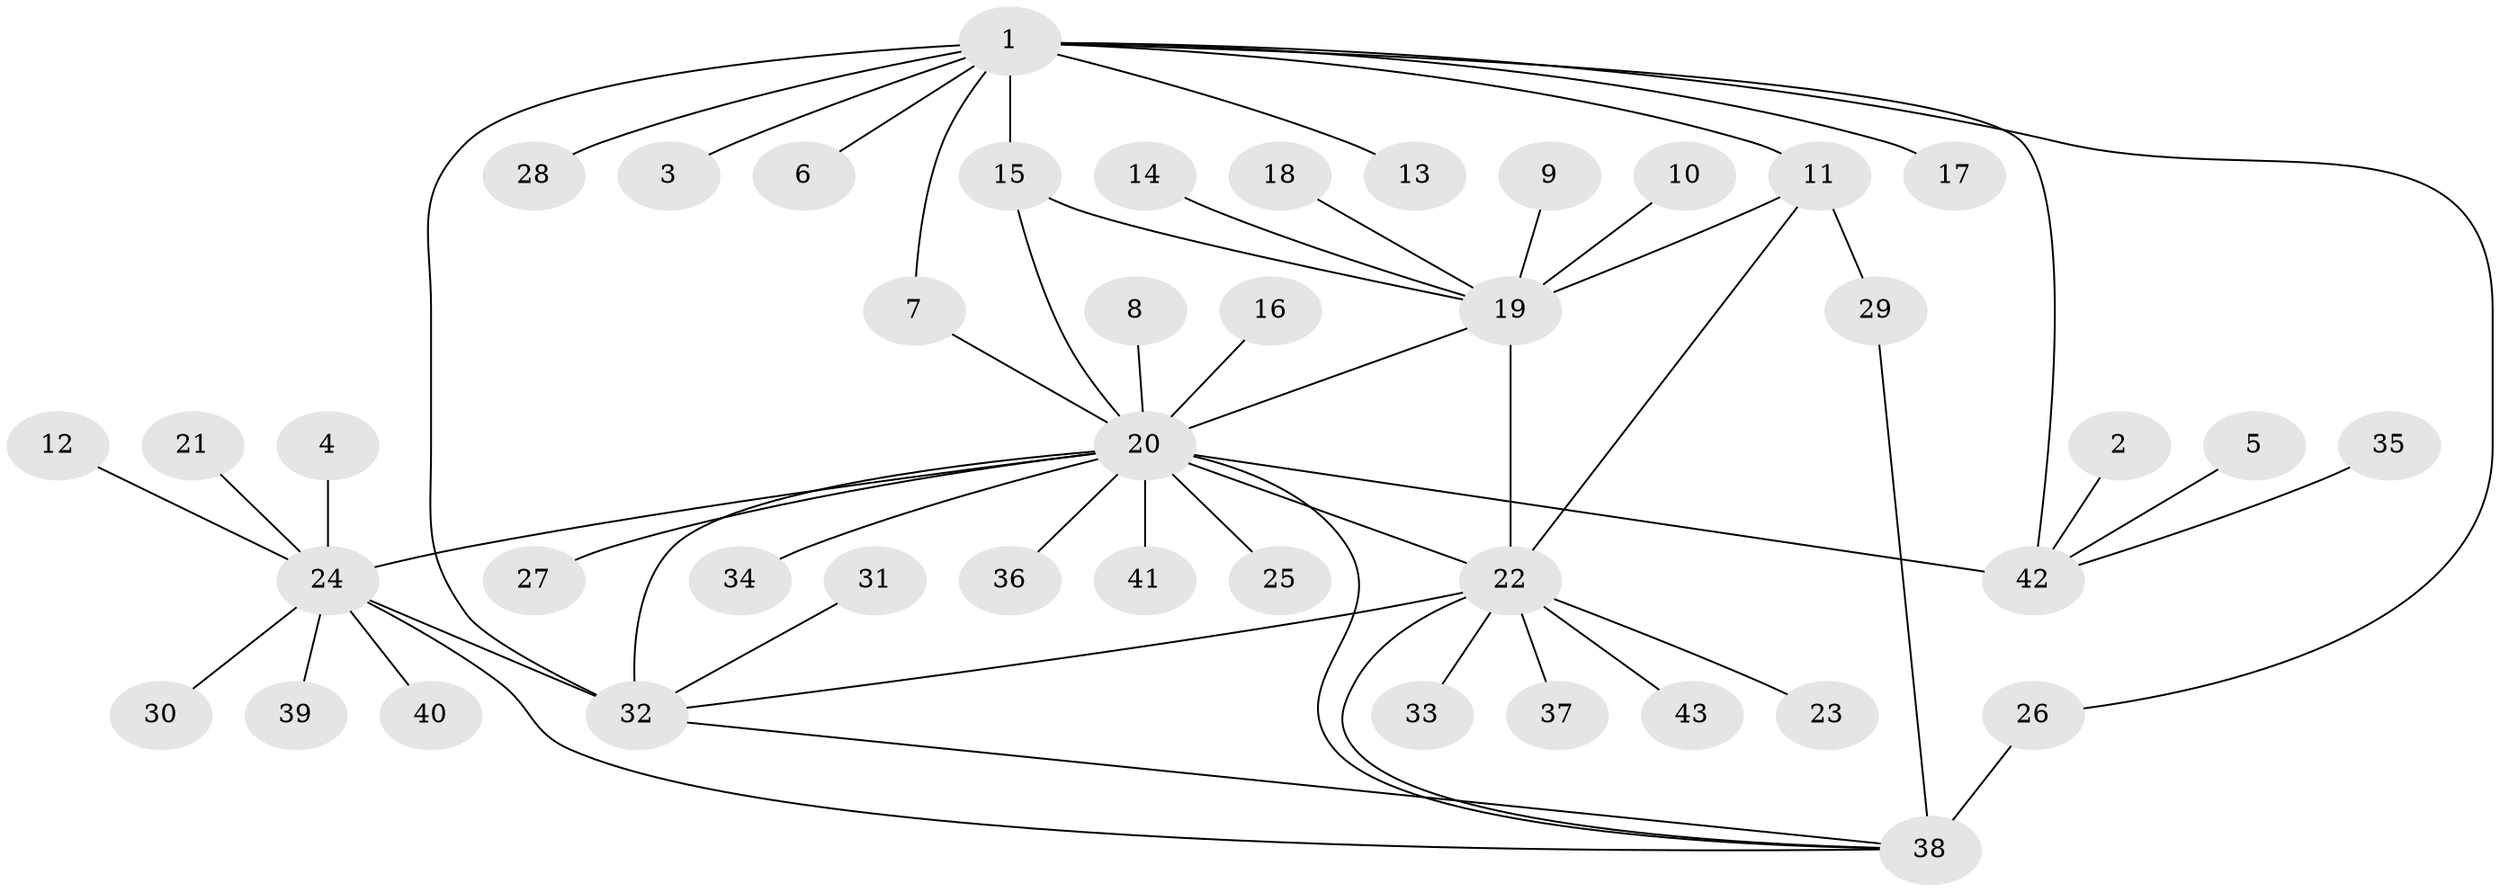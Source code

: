 // original degree distribution, {4: 0.06976744186046512, 8: 0.023255813953488372, 6: 0.05813953488372093, 5: 0.023255813953488372, 7: 0.023255813953488372, 9: 0.023255813953488372, 13: 0.023255813953488372, 3: 0.046511627906976744, 1: 0.5348837209302325, 2: 0.1744186046511628}
// Generated by graph-tools (version 1.1) at 2025/50/03/09/25 03:50:33]
// undirected, 43 vertices, 56 edges
graph export_dot {
graph [start="1"]
  node [color=gray90,style=filled];
  1;
  2;
  3;
  4;
  5;
  6;
  7;
  8;
  9;
  10;
  11;
  12;
  13;
  14;
  15;
  16;
  17;
  18;
  19;
  20;
  21;
  22;
  23;
  24;
  25;
  26;
  27;
  28;
  29;
  30;
  31;
  32;
  33;
  34;
  35;
  36;
  37;
  38;
  39;
  40;
  41;
  42;
  43;
  1 -- 3 [weight=1.0];
  1 -- 6 [weight=1.0];
  1 -- 7 [weight=1.0];
  1 -- 11 [weight=1.0];
  1 -- 13 [weight=1.0];
  1 -- 15 [weight=1.0];
  1 -- 17 [weight=1.0];
  1 -- 26 [weight=1.0];
  1 -- 28 [weight=1.0];
  1 -- 32 [weight=1.0];
  1 -- 42 [weight=1.0];
  2 -- 42 [weight=1.0];
  4 -- 24 [weight=1.0];
  5 -- 42 [weight=1.0];
  7 -- 20 [weight=1.0];
  8 -- 20 [weight=1.0];
  9 -- 19 [weight=1.0];
  10 -- 19 [weight=1.0];
  11 -- 19 [weight=2.0];
  11 -- 22 [weight=1.0];
  11 -- 29 [weight=1.0];
  12 -- 24 [weight=1.0];
  14 -- 19 [weight=1.0];
  15 -- 19 [weight=1.0];
  15 -- 20 [weight=1.0];
  16 -- 20 [weight=1.0];
  18 -- 19 [weight=1.0];
  19 -- 20 [weight=1.0];
  19 -- 22 [weight=2.0];
  20 -- 22 [weight=1.0];
  20 -- 24 [weight=1.0];
  20 -- 25 [weight=1.0];
  20 -- 27 [weight=1.0];
  20 -- 32 [weight=1.0];
  20 -- 34 [weight=1.0];
  20 -- 36 [weight=1.0];
  20 -- 38 [weight=1.0];
  20 -- 41 [weight=1.0];
  20 -- 42 [weight=3.0];
  21 -- 24 [weight=1.0];
  22 -- 23 [weight=1.0];
  22 -- 32 [weight=1.0];
  22 -- 33 [weight=1.0];
  22 -- 37 [weight=1.0];
  22 -- 38 [weight=1.0];
  22 -- 43 [weight=1.0];
  24 -- 30 [weight=1.0];
  24 -- 32 [weight=3.0];
  24 -- 38 [weight=1.0];
  24 -- 39 [weight=1.0];
  24 -- 40 [weight=1.0];
  26 -- 38 [weight=4.0];
  29 -- 38 [weight=1.0];
  31 -- 32 [weight=1.0];
  32 -- 38 [weight=1.0];
  35 -- 42 [weight=1.0];
}
